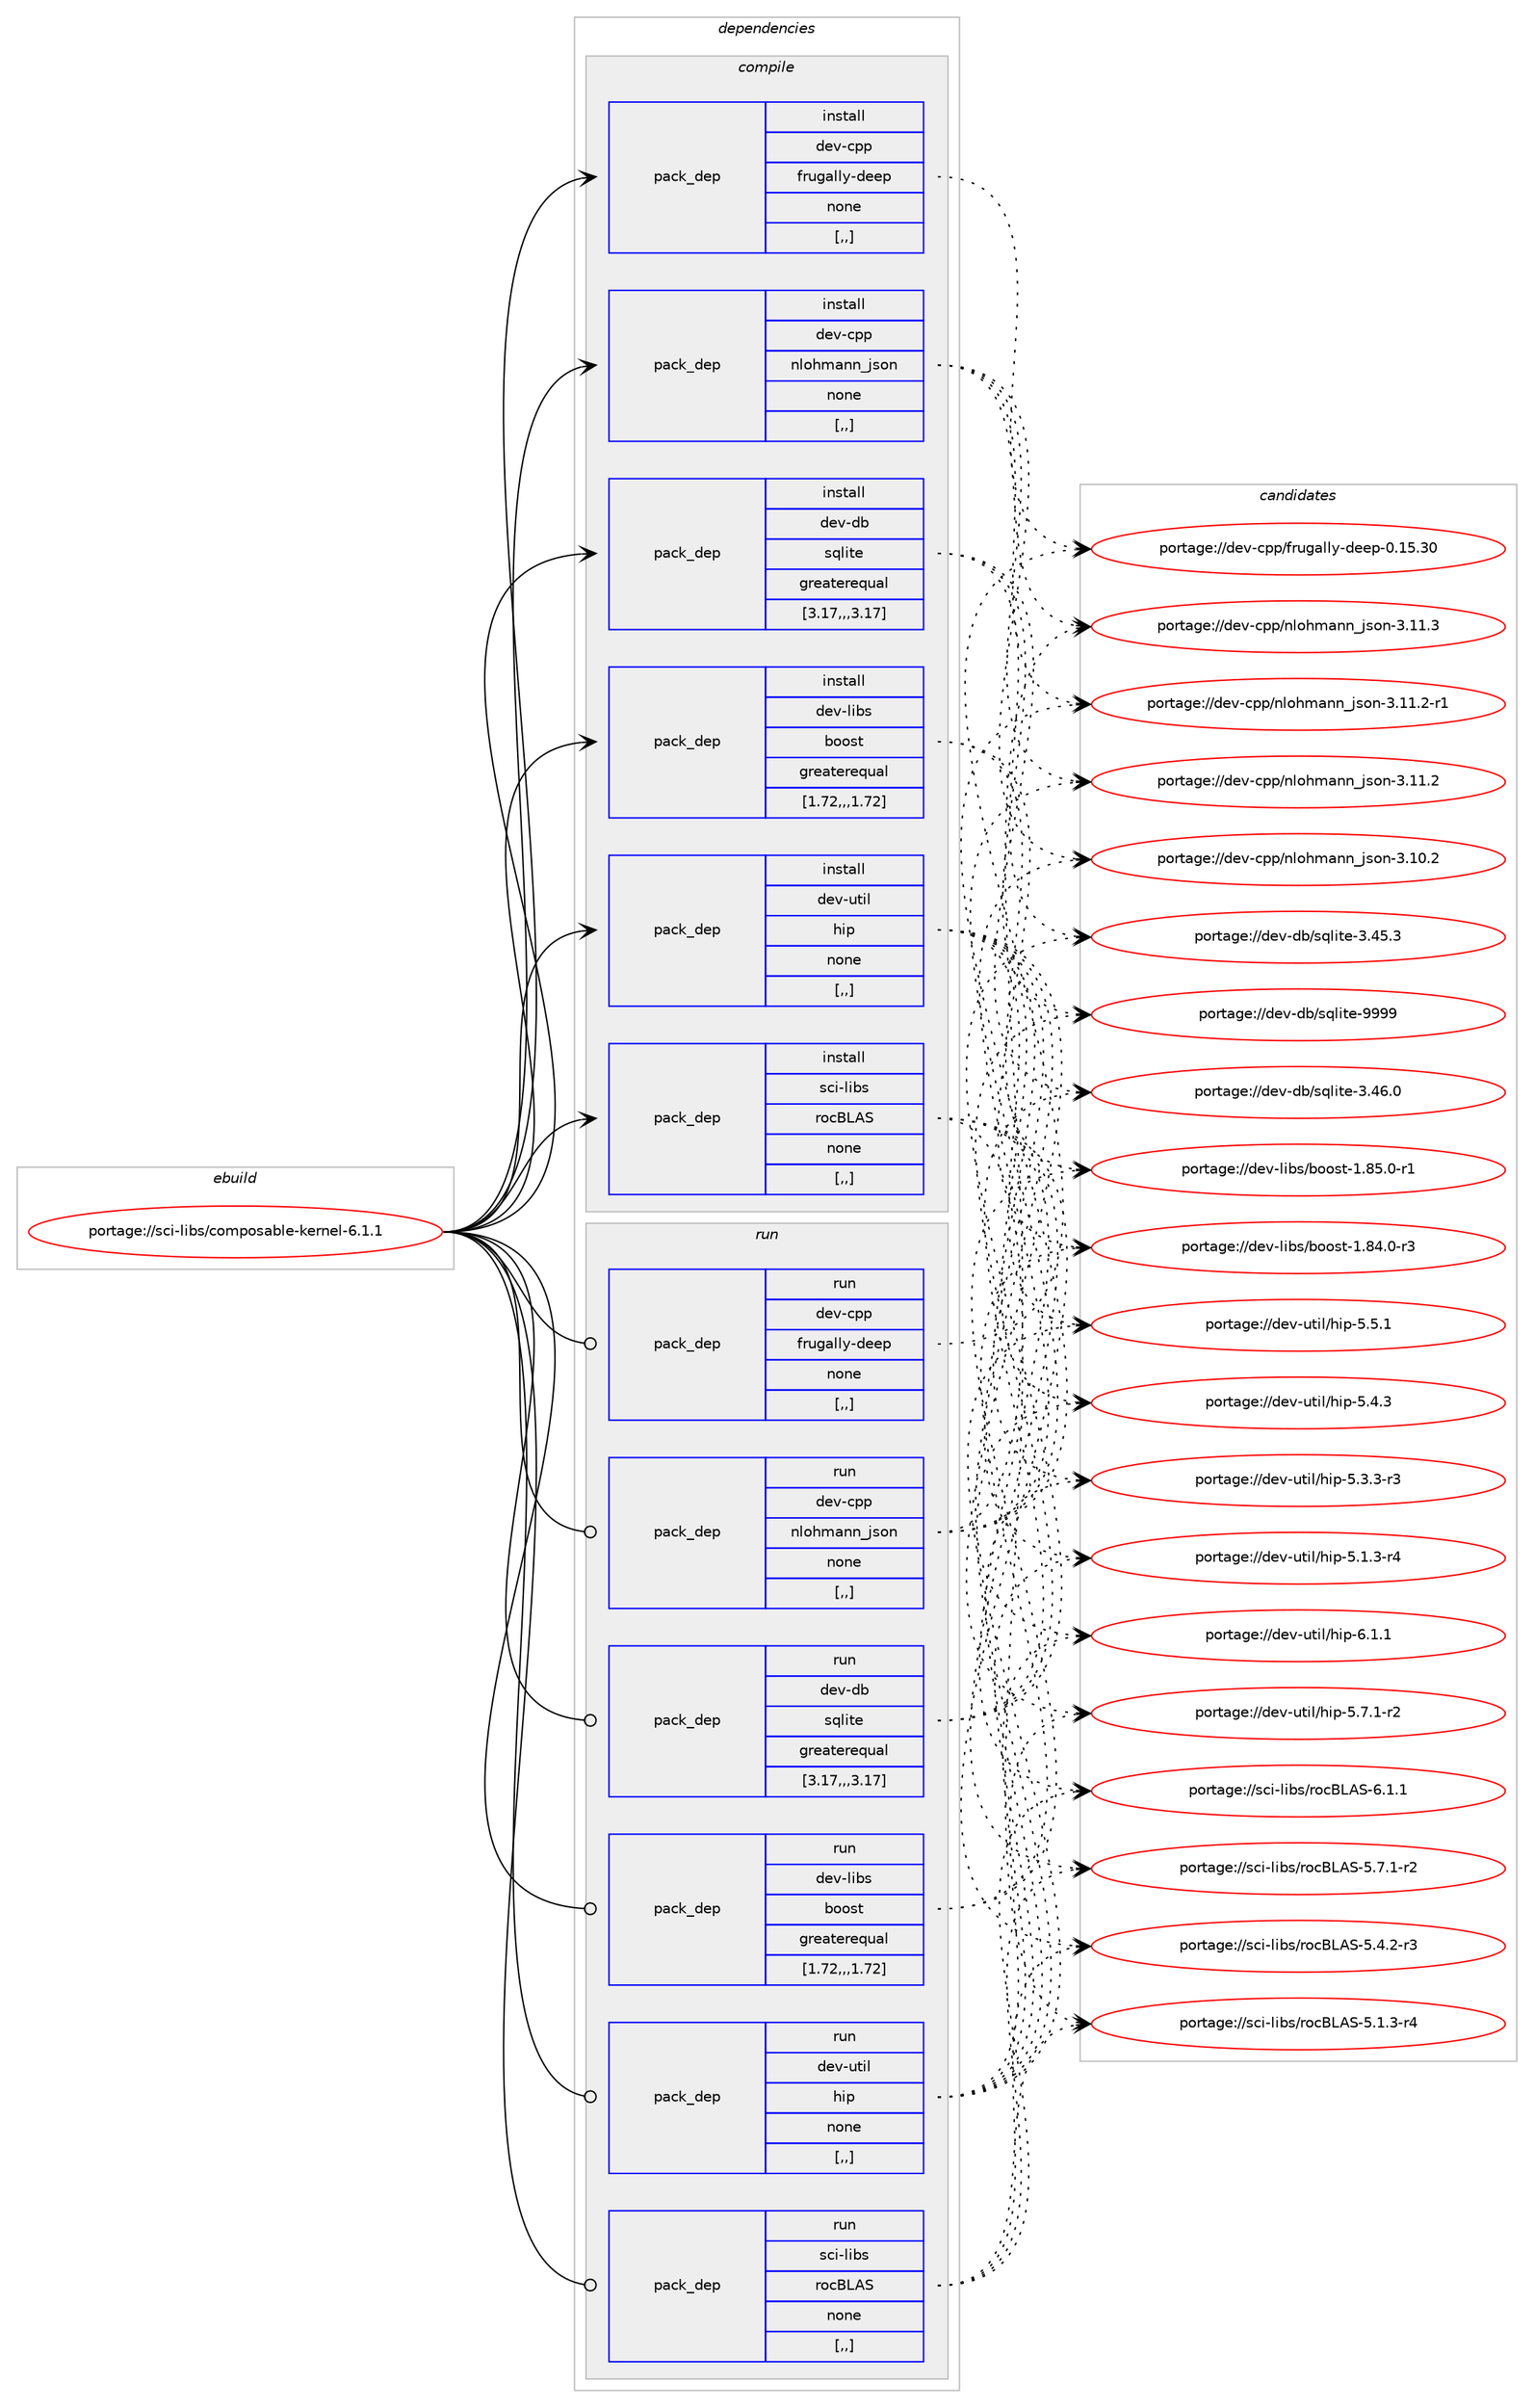 digraph prolog {

# *************
# Graph options
# *************

newrank=true;
concentrate=true;
compound=true;
graph [rankdir=LR,fontname=Helvetica,fontsize=10,ranksep=1.5];#, ranksep=2.5, nodesep=0.2];
edge  [arrowhead=vee];
node  [fontname=Helvetica,fontsize=10];

# **********
# The ebuild
# **********

subgraph cluster_leftcol {
color=gray;
label=<<i>ebuild</i>>;
id [label="portage://sci-libs/composable-kernel-6.1.1", color=red, width=4, href="../sci-libs/composable-kernel-6.1.1.svg"];
}

# ****************
# The dependencies
# ****************

subgraph cluster_midcol {
color=gray;
label=<<i>dependencies</i>>;
subgraph cluster_compile {
fillcolor="#eeeeee";
style=filled;
label=<<i>compile</i>>;
subgraph pack290664 {
dependency398794 [label=<<TABLE BORDER="0" CELLBORDER="1" CELLSPACING="0" CELLPADDING="4" WIDTH="220"><TR><TD ROWSPAN="6" CELLPADDING="30">pack_dep</TD></TR><TR><TD WIDTH="110">install</TD></TR><TR><TD>dev-cpp</TD></TR><TR><TD>frugally-deep</TD></TR><TR><TD>none</TD></TR><TR><TD>[,,]</TD></TR></TABLE>>, shape=none, color=blue];
}
id:e -> dependency398794:w [weight=20,style="solid",arrowhead="vee"];
subgraph pack290665 {
dependency398795 [label=<<TABLE BORDER="0" CELLBORDER="1" CELLSPACING="0" CELLPADDING="4" WIDTH="220"><TR><TD ROWSPAN="6" CELLPADDING="30">pack_dep</TD></TR><TR><TD WIDTH="110">install</TD></TR><TR><TD>dev-cpp</TD></TR><TR><TD>nlohmann_json</TD></TR><TR><TD>none</TD></TR><TR><TD>[,,]</TD></TR></TABLE>>, shape=none, color=blue];
}
id:e -> dependency398795:w [weight=20,style="solid",arrowhead="vee"];
subgraph pack290666 {
dependency398796 [label=<<TABLE BORDER="0" CELLBORDER="1" CELLSPACING="0" CELLPADDING="4" WIDTH="220"><TR><TD ROWSPAN="6" CELLPADDING="30">pack_dep</TD></TR><TR><TD WIDTH="110">install</TD></TR><TR><TD>dev-db</TD></TR><TR><TD>sqlite</TD></TR><TR><TD>greaterequal</TD></TR><TR><TD>[3.17,,,3.17]</TD></TR></TABLE>>, shape=none, color=blue];
}
id:e -> dependency398796:w [weight=20,style="solid",arrowhead="vee"];
subgraph pack290667 {
dependency398797 [label=<<TABLE BORDER="0" CELLBORDER="1" CELLSPACING="0" CELLPADDING="4" WIDTH="220"><TR><TD ROWSPAN="6" CELLPADDING="30">pack_dep</TD></TR><TR><TD WIDTH="110">install</TD></TR><TR><TD>dev-libs</TD></TR><TR><TD>boost</TD></TR><TR><TD>greaterequal</TD></TR><TR><TD>[1.72,,,1.72]</TD></TR></TABLE>>, shape=none, color=blue];
}
id:e -> dependency398797:w [weight=20,style="solid",arrowhead="vee"];
subgraph pack290668 {
dependency398798 [label=<<TABLE BORDER="0" CELLBORDER="1" CELLSPACING="0" CELLPADDING="4" WIDTH="220"><TR><TD ROWSPAN="6" CELLPADDING="30">pack_dep</TD></TR><TR><TD WIDTH="110">install</TD></TR><TR><TD>dev-util</TD></TR><TR><TD>hip</TD></TR><TR><TD>none</TD></TR><TR><TD>[,,]</TD></TR></TABLE>>, shape=none, color=blue];
}
id:e -> dependency398798:w [weight=20,style="solid",arrowhead="vee"];
subgraph pack290669 {
dependency398799 [label=<<TABLE BORDER="0" CELLBORDER="1" CELLSPACING="0" CELLPADDING="4" WIDTH="220"><TR><TD ROWSPAN="6" CELLPADDING="30">pack_dep</TD></TR><TR><TD WIDTH="110">install</TD></TR><TR><TD>sci-libs</TD></TR><TR><TD>rocBLAS</TD></TR><TR><TD>none</TD></TR><TR><TD>[,,]</TD></TR></TABLE>>, shape=none, color=blue];
}
id:e -> dependency398799:w [weight=20,style="solid",arrowhead="vee"];
}
subgraph cluster_compileandrun {
fillcolor="#eeeeee";
style=filled;
label=<<i>compile and run</i>>;
}
subgraph cluster_run {
fillcolor="#eeeeee";
style=filled;
label=<<i>run</i>>;
subgraph pack290670 {
dependency398800 [label=<<TABLE BORDER="0" CELLBORDER="1" CELLSPACING="0" CELLPADDING="4" WIDTH="220"><TR><TD ROWSPAN="6" CELLPADDING="30">pack_dep</TD></TR><TR><TD WIDTH="110">run</TD></TR><TR><TD>dev-cpp</TD></TR><TR><TD>frugally-deep</TD></TR><TR><TD>none</TD></TR><TR><TD>[,,]</TD></TR></TABLE>>, shape=none, color=blue];
}
id:e -> dependency398800:w [weight=20,style="solid",arrowhead="odot"];
subgraph pack290671 {
dependency398801 [label=<<TABLE BORDER="0" CELLBORDER="1" CELLSPACING="0" CELLPADDING="4" WIDTH="220"><TR><TD ROWSPAN="6" CELLPADDING="30">pack_dep</TD></TR><TR><TD WIDTH="110">run</TD></TR><TR><TD>dev-cpp</TD></TR><TR><TD>nlohmann_json</TD></TR><TR><TD>none</TD></TR><TR><TD>[,,]</TD></TR></TABLE>>, shape=none, color=blue];
}
id:e -> dependency398801:w [weight=20,style="solid",arrowhead="odot"];
subgraph pack290672 {
dependency398802 [label=<<TABLE BORDER="0" CELLBORDER="1" CELLSPACING="0" CELLPADDING="4" WIDTH="220"><TR><TD ROWSPAN="6" CELLPADDING="30">pack_dep</TD></TR><TR><TD WIDTH="110">run</TD></TR><TR><TD>dev-db</TD></TR><TR><TD>sqlite</TD></TR><TR><TD>greaterequal</TD></TR><TR><TD>[3.17,,,3.17]</TD></TR></TABLE>>, shape=none, color=blue];
}
id:e -> dependency398802:w [weight=20,style="solid",arrowhead="odot"];
subgraph pack290673 {
dependency398803 [label=<<TABLE BORDER="0" CELLBORDER="1" CELLSPACING="0" CELLPADDING="4" WIDTH="220"><TR><TD ROWSPAN="6" CELLPADDING="30">pack_dep</TD></TR><TR><TD WIDTH="110">run</TD></TR><TR><TD>dev-libs</TD></TR><TR><TD>boost</TD></TR><TR><TD>greaterequal</TD></TR><TR><TD>[1.72,,,1.72]</TD></TR></TABLE>>, shape=none, color=blue];
}
id:e -> dependency398803:w [weight=20,style="solid",arrowhead="odot"];
subgraph pack290674 {
dependency398804 [label=<<TABLE BORDER="0" CELLBORDER="1" CELLSPACING="0" CELLPADDING="4" WIDTH="220"><TR><TD ROWSPAN="6" CELLPADDING="30">pack_dep</TD></TR><TR><TD WIDTH="110">run</TD></TR><TR><TD>dev-util</TD></TR><TR><TD>hip</TD></TR><TR><TD>none</TD></TR><TR><TD>[,,]</TD></TR></TABLE>>, shape=none, color=blue];
}
id:e -> dependency398804:w [weight=20,style="solid",arrowhead="odot"];
subgraph pack290675 {
dependency398805 [label=<<TABLE BORDER="0" CELLBORDER="1" CELLSPACING="0" CELLPADDING="4" WIDTH="220"><TR><TD ROWSPAN="6" CELLPADDING="30">pack_dep</TD></TR><TR><TD WIDTH="110">run</TD></TR><TR><TD>sci-libs</TD></TR><TR><TD>rocBLAS</TD></TR><TR><TD>none</TD></TR><TR><TD>[,,]</TD></TR></TABLE>>, shape=none, color=blue];
}
id:e -> dependency398805:w [weight=20,style="solid",arrowhead="odot"];
}
}

# **************
# The candidates
# **************

subgraph cluster_choices {
rank=same;
color=gray;
label=<<i>candidates</i>>;

subgraph choice290664 {
color=black;
nodesep=1;
choice10010111845991121124710211411710397108108121451001011011124548464953465148 [label="portage://dev-cpp/frugally-deep-0.15.30", color=red, width=4,href="../dev-cpp/frugally-deep-0.15.30.svg"];
dependency398794:e -> choice10010111845991121124710211411710397108108121451001011011124548464953465148:w [style=dotted,weight="100"];
}
subgraph choice290665 {
color=black;
nodesep=1;
choice100101118459911211247110108111104109971101109510611511111045514649494651 [label="portage://dev-cpp/nlohmann_json-3.11.3", color=red, width=4,href="../dev-cpp/nlohmann_json-3.11.3.svg"];
choice1001011184599112112471101081111041099711011095106115111110455146494946504511449 [label="portage://dev-cpp/nlohmann_json-3.11.2-r1", color=red, width=4,href="../dev-cpp/nlohmann_json-3.11.2-r1.svg"];
choice100101118459911211247110108111104109971101109510611511111045514649494650 [label="portage://dev-cpp/nlohmann_json-3.11.2", color=red, width=4,href="../dev-cpp/nlohmann_json-3.11.2.svg"];
choice100101118459911211247110108111104109971101109510611511111045514649484650 [label="portage://dev-cpp/nlohmann_json-3.10.2", color=red, width=4,href="../dev-cpp/nlohmann_json-3.10.2.svg"];
dependency398795:e -> choice100101118459911211247110108111104109971101109510611511111045514649494651:w [style=dotted,weight="100"];
dependency398795:e -> choice1001011184599112112471101081111041099711011095106115111110455146494946504511449:w [style=dotted,weight="100"];
dependency398795:e -> choice100101118459911211247110108111104109971101109510611511111045514649494650:w [style=dotted,weight="100"];
dependency398795:e -> choice100101118459911211247110108111104109971101109510611511111045514649484650:w [style=dotted,weight="100"];
}
subgraph choice290666 {
color=black;
nodesep=1;
choice1001011184510098471151131081051161014557575757 [label="portage://dev-db/sqlite-9999", color=red, width=4,href="../dev-db/sqlite-9999.svg"];
choice10010111845100984711511310810511610145514652544648 [label="portage://dev-db/sqlite-3.46.0", color=red, width=4,href="../dev-db/sqlite-3.46.0.svg"];
choice10010111845100984711511310810511610145514652534651 [label="portage://dev-db/sqlite-3.45.3", color=red, width=4,href="../dev-db/sqlite-3.45.3.svg"];
dependency398796:e -> choice1001011184510098471151131081051161014557575757:w [style=dotted,weight="100"];
dependency398796:e -> choice10010111845100984711511310810511610145514652544648:w [style=dotted,weight="100"];
dependency398796:e -> choice10010111845100984711511310810511610145514652534651:w [style=dotted,weight="100"];
}
subgraph choice290667 {
color=black;
nodesep=1;
choice10010111845108105981154798111111115116454946565346484511449 [label="portage://dev-libs/boost-1.85.0-r1", color=red, width=4,href="../dev-libs/boost-1.85.0-r1.svg"];
choice10010111845108105981154798111111115116454946565246484511451 [label="portage://dev-libs/boost-1.84.0-r3", color=red, width=4,href="../dev-libs/boost-1.84.0-r3.svg"];
dependency398797:e -> choice10010111845108105981154798111111115116454946565346484511449:w [style=dotted,weight="100"];
dependency398797:e -> choice10010111845108105981154798111111115116454946565246484511451:w [style=dotted,weight="100"];
}
subgraph choice290668 {
color=black;
nodesep=1;
choice1001011184511711610510847104105112455446494649 [label="portage://dev-util/hip-6.1.1", color=red, width=4,href="../dev-util/hip-6.1.1.svg"];
choice10010111845117116105108471041051124553465546494511450 [label="portage://dev-util/hip-5.7.1-r2", color=red, width=4,href="../dev-util/hip-5.7.1-r2.svg"];
choice1001011184511711610510847104105112455346534649 [label="portage://dev-util/hip-5.5.1", color=red, width=4,href="../dev-util/hip-5.5.1.svg"];
choice1001011184511711610510847104105112455346524651 [label="portage://dev-util/hip-5.4.3", color=red, width=4,href="../dev-util/hip-5.4.3.svg"];
choice10010111845117116105108471041051124553465146514511451 [label="portage://dev-util/hip-5.3.3-r3", color=red, width=4,href="../dev-util/hip-5.3.3-r3.svg"];
choice10010111845117116105108471041051124553464946514511452 [label="portage://dev-util/hip-5.1.3-r4", color=red, width=4,href="../dev-util/hip-5.1.3-r4.svg"];
dependency398798:e -> choice1001011184511711610510847104105112455446494649:w [style=dotted,weight="100"];
dependency398798:e -> choice10010111845117116105108471041051124553465546494511450:w [style=dotted,weight="100"];
dependency398798:e -> choice1001011184511711610510847104105112455346534649:w [style=dotted,weight="100"];
dependency398798:e -> choice1001011184511711610510847104105112455346524651:w [style=dotted,weight="100"];
dependency398798:e -> choice10010111845117116105108471041051124553465146514511451:w [style=dotted,weight="100"];
dependency398798:e -> choice10010111845117116105108471041051124553464946514511452:w [style=dotted,weight="100"];
}
subgraph choice290669 {
color=black;
nodesep=1;
choice115991054510810598115471141119966766583455446494649 [label="portage://sci-libs/rocBLAS-6.1.1", color=red, width=4,href="../sci-libs/rocBLAS-6.1.1.svg"];
choice1159910545108105981154711411199667665834553465546494511450 [label="portage://sci-libs/rocBLAS-5.7.1-r2", color=red, width=4,href="../sci-libs/rocBLAS-5.7.1-r2.svg"];
choice1159910545108105981154711411199667665834553465246504511451 [label="portage://sci-libs/rocBLAS-5.4.2-r3", color=red, width=4,href="../sci-libs/rocBLAS-5.4.2-r3.svg"];
choice1159910545108105981154711411199667665834553464946514511452 [label="portage://sci-libs/rocBLAS-5.1.3-r4", color=red, width=4,href="../sci-libs/rocBLAS-5.1.3-r4.svg"];
dependency398799:e -> choice115991054510810598115471141119966766583455446494649:w [style=dotted,weight="100"];
dependency398799:e -> choice1159910545108105981154711411199667665834553465546494511450:w [style=dotted,weight="100"];
dependency398799:e -> choice1159910545108105981154711411199667665834553465246504511451:w [style=dotted,weight="100"];
dependency398799:e -> choice1159910545108105981154711411199667665834553464946514511452:w [style=dotted,weight="100"];
}
subgraph choice290670 {
color=black;
nodesep=1;
choice10010111845991121124710211411710397108108121451001011011124548464953465148 [label="portage://dev-cpp/frugally-deep-0.15.30", color=red, width=4,href="../dev-cpp/frugally-deep-0.15.30.svg"];
dependency398800:e -> choice10010111845991121124710211411710397108108121451001011011124548464953465148:w [style=dotted,weight="100"];
}
subgraph choice290671 {
color=black;
nodesep=1;
choice100101118459911211247110108111104109971101109510611511111045514649494651 [label="portage://dev-cpp/nlohmann_json-3.11.3", color=red, width=4,href="../dev-cpp/nlohmann_json-3.11.3.svg"];
choice1001011184599112112471101081111041099711011095106115111110455146494946504511449 [label="portage://dev-cpp/nlohmann_json-3.11.2-r1", color=red, width=4,href="../dev-cpp/nlohmann_json-3.11.2-r1.svg"];
choice100101118459911211247110108111104109971101109510611511111045514649494650 [label="portage://dev-cpp/nlohmann_json-3.11.2", color=red, width=4,href="../dev-cpp/nlohmann_json-3.11.2.svg"];
choice100101118459911211247110108111104109971101109510611511111045514649484650 [label="portage://dev-cpp/nlohmann_json-3.10.2", color=red, width=4,href="../dev-cpp/nlohmann_json-3.10.2.svg"];
dependency398801:e -> choice100101118459911211247110108111104109971101109510611511111045514649494651:w [style=dotted,weight="100"];
dependency398801:e -> choice1001011184599112112471101081111041099711011095106115111110455146494946504511449:w [style=dotted,weight="100"];
dependency398801:e -> choice100101118459911211247110108111104109971101109510611511111045514649494650:w [style=dotted,weight="100"];
dependency398801:e -> choice100101118459911211247110108111104109971101109510611511111045514649484650:w [style=dotted,weight="100"];
}
subgraph choice290672 {
color=black;
nodesep=1;
choice1001011184510098471151131081051161014557575757 [label="portage://dev-db/sqlite-9999", color=red, width=4,href="../dev-db/sqlite-9999.svg"];
choice10010111845100984711511310810511610145514652544648 [label="portage://dev-db/sqlite-3.46.0", color=red, width=4,href="../dev-db/sqlite-3.46.0.svg"];
choice10010111845100984711511310810511610145514652534651 [label="portage://dev-db/sqlite-3.45.3", color=red, width=4,href="../dev-db/sqlite-3.45.3.svg"];
dependency398802:e -> choice1001011184510098471151131081051161014557575757:w [style=dotted,weight="100"];
dependency398802:e -> choice10010111845100984711511310810511610145514652544648:w [style=dotted,weight="100"];
dependency398802:e -> choice10010111845100984711511310810511610145514652534651:w [style=dotted,weight="100"];
}
subgraph choice290673 {
color=black;
nodesep=1;
choice10010111845108105981154798111111115116454946565346484511449 [label="portage://dev-libs/boost-1.85.0-r1", color=red, width=4,href="../dev-libs/boost-1.85.0-r1.svg"];
choice10010111845108105981154798111111115116454946565246484511451 [label="portage://dev-libs/boost-1.84.0-r3", color=red, width=4,href="../dev-libs/boost-1.84.0-r3.svg"];
dependency398803:e -> choice10010111845108105981154798111111115116454946565346484511449:w [style=dotted,weight="100"];
dependency398803:e -> choice10010111845108105981154798111111115116454946565246484511451:w [style=dotted,weight="100"];
}
subgraph choice290674 {
color=black;
nodesep=1;
choice1001011184511711610510847104105112455446494649 [label="portage://dev-util/hip-6.1.1", color=red, width=4,href="../dev-util/hip-6.1.1.svg"];
choice10010111845117116105108471041051124553465546494511450 [label="portage://dev-util/hip-5.7.1-r2", color=red, width=4,href="../dev-util/hip-5.7.1-r2.svg"];
choice1001011184511711610510847104105112455346534649 [label="portage://dev-util/hip-5.5.1", color=red, width=4,href="../dev-util/hip-5.5.1.svg"];
choice1001011184511711610510847104105112455346524651 [label="portage://dev-util/hip-5.4.3", color=red, width=4,href="../dev-util/hip-5.4.3.svg"];
choice10010111845117116105108471041051124553465146514511451 [label="portage://dev-util/hip-5.3.3-r3", color=red, width=4,href="../dev-util/hip-5.3.3-r3.svg"];
choice10010111845117116105108471041051124553464946514511452 [label="portage://dev-util/hip-5.1.3-r4", color=red, width=4,href="../dev-util/hip-5.1.3-r4.svg"];
dependency398804:e -> choice1001011184511711610510847104105112455446494649:w [style=dotted,weight="100"];
dependency398804:e -> choice10010111845117116105108471041051124553465546494511450:w [style=dotted,weight="100"];
dependency398804:e -> choice1001011184511711610510847104105112455346534649:w [style=dotted,weight="100"];
dependency398804:e -> choice1001011184511711610510847104105112455346524651:w [style=dotted,weight="100"];
dependency398804:e -> choice10010111845117116105108471041051124553465146514511451:w [style=dotted,weight="100"];
dependency398804:e -> choice10010111845117116105108471041051124553464946514511452:w [style=dotted,weight="100"];
}
subgraph choice290675 {
color=black;
nodesep=1;
choice115991054510810598115471141119966766583455446494649 [label="portage://sci-libs/rocBLAS-6.1.1", color=red, width=4,href="../sci-libs/rocBLAS-6.1.1.svg"];
choice1159910545108105981154711411199667665834553465546494511450 [label="portage://sci-libs/rocBLAS-5.7.1-r2", color=red, width=4,href="../sci-libs/rocBLAS-5.7.1-r2.svg"];
choice1159910545108105981154711411199667665834553465246504511451 [label="portage://sci-libs/rocBLAS-5.4.2-r3", color=red, width=4,href="../sci-libs/rocBLAS-5.4.2-r3.svg"];
choice1159910545108105981154711411199667665834553464946514511452 [label="portage://sci-libs/rocBLAS-5.1.3-r4", color=red, width=4,href="../sci-libs/rocBLAS-5.1.3-r4.svg"];
dependency398805:e -> choice115991054510810598115471141119966766583455446494649:w [style=dotted,weight="100"];
dependency398805:e -> choice1159910545108105981154711411199667665834553465546494511450:w [style=dotted,weight="100"];
dependency398805:e -> choice1159910545108105981154711411199667665834553465246504511451:w [style=dotted,weight="100"];
dependency398805:e -> choice1159910545108105981154711411199667665834553464946514511452:w [style=dotted,weight="100"];
}
}

}
